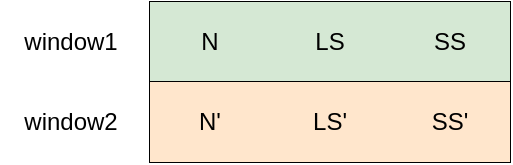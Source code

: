 <mxfile version="21.6.9" type="github">
  <diagram name="第 1 页" id="UVRSuo9Tai7BroNv_qva">
    <mxGraphModel dx="1149" dy="626" grid="1" gridSize="10" guides="1" tooltips="1" connect="1" arrows="1" fold="1" page="1" pageScale="1" pageWidth="827" pageHeight="1169" math="0" shadow="0">
      <root>
        <mxCell id="0" />
        <mxCell id="1" parent="0" />
        <mxCell id="4OfZf4OlKD3mbFEPeNKW-1" value="" style="shape=table;startSize=0;container=1;collapsible=0;childLayout=tableLayout;" vertex="1" parent="1">
          <mxGeometry x="130" y="360" width="180" height="40" as="geometry" />
        </mxCell>
        <mxCell id="4OfZf4OlKD3mbFEPeNKW-2" value="" style="shape=tableRow;horizontal=0;startSize=0;swimlaneHead=0;swimlaneBody=0;strokeColor=inherit;top=0;left=0;bottom=0;right=0;collapsible=0;dropTarget=0;fillColor=none;points=[[0,0.5],[1,0.5]];portConstraint=eastwest;" vertex="1" parent="4OfZf4OlKD3mbFEPeNKW-1">
          <mxGeometry width="180" height="40" as="geometry" />
        </mxCell>
        <mxCell id="4OfZf4OlKD3mbFEPeNKW-3" value="N" style="shape=partialRectangle;html=1;whiteSpace=wrap;connectable=0;strokeColor=#82b366;overflow=hidden;fillColor=#d5e8d4;top=0;left=0;bottom=0;right=0;pointerEvents=1;" vertex="1" parent="4OfZf4OlKD3mbFEPeNKW-2">
          <mxGeometry width="60" height="40" as="geometry">
            <mxRectangle width="60" height="40" as="alternateBounds" />
          </mxGeometry>
        </mxCell>
        <mxCell id="4OfZf4OlKD3mbFEPeNKW-4" value="LS" style="shape=partialRectangle;html=1;whiteSpace=wrap;connectable=0;strokeColor=#82b366;overflow=hidden;fillColor=#d5e8d4;top=0;left=0;bottom=0;right=0;pointerEvents=1;" vertex="1" parent="4OfZf4OlKD3mbFEPeNKW-2">
          <mxGeometry x="60" width="60" height="40" as="geometry">
            <mxRectangle width="60" height="40" as="alternateBounds" />
          </mxGeometry>
        </mxCell>
        <mxCell id="4OfZf4OlKD3mbFEPeNKW-5" value="SS" style="shape=partialRectangle;html=1;whiteSpace=wrap;connectable=0;strokeColor=#82b366;overflow=hidden;fillColor=#d5e8d4;top=0;left=0;bottom=0;right=0;pointerEvents=1;" vertex="1" parent="4OfZf4OlKD3mbFEPeNKW-2">
          <mxGeometry x="120" width="60" height="40" as="geometry">
            <mxRectangle width="60" height="40" as="alternateBounds" />
          </mxGeometry>
        </mxCell>
        <mxCell id="4OfZf4OlKD3mbFEPeNKW-6" value="" style="shape=table;startSize=0;container=1;collapsible=0;childLayout=tableLayout;" vertex="1" parent="1">
          <mxGeometry x="130" y="400" width="180" height="40" as="geometry" />
        </mxCell>
        <mxCell id="4OfZf4OlKD3mbFEPeNKW-7" value="" style="shape=tableRow;horizontal=0;startSize=0;swimlaneHead=0;swimlaneBody=0;strokeColor=inherit;top=0;left=0;bottom=0;right=0;collapsible=0;dropTarget=0;fillColor=none;points=[[0,0.5],[1,0.5]];portConstraint=eastwest;" vertex="1" parent="4OfZf4OlKD3mbFEPeNKW-6">
          <mxGeometry width="180" height="40" as="geometry" />
        </mxCell>
        <mxCell id="4OfZf4OlKD3mbFEPeNKW-8" value="N&#39;" style="shape=partialRectangle;html=1;whiteSpace=wrap;connectable=0;strokeColor=#d79b00;overflow=hidden;fillColor=#ffe6cc;top=0;left=0;bottom=0;right=0;pointerEvents=1;" vertex="1" parent="4OfZf4OlKD3mbFEPeNKW-7">
          <mxGeometry width="60" height="40" as="geometry">
            <mxRectangle width="60" height="40" as="alternateBounds" />
          </mxGeometry>
        </mxCell>
        <mxCell id="4OfZf4OlKD3mbFEPeNKW-9" value="LS&#39;" style="shape=partialRectangle;html=1;whiteSpace=wrap;connectable=0;strokeColor=#d79b00;overflow=hidden;fillColor=#ffe6cc;top=0;left=0;bottom=0;right=0;pointerEvents=1;" vertex="1" parent="4OfZf4OlKD3mbFEPeNKW-7">
          <mxGeometry x="60" width="60" height="40" as="geometry">
            <mxRectangle width="60" height="40" as="alternateBounds" />
          </mxGeometry>
        </mxCell>
        <mxCell id="4OfZf4OlKD3mbFEPeNKW-10" value="SS&#39;" style="shape=partialRectangle;html=1;whiteSpace=wrap;connectable=0;strokeColor=#d79b00;overflow=hidden;fillColor=#ffe6cc;top=0;left=0;bottom=0;right=0;pointerEvents=1;" vertex="1" parent="4OfZf4OlKD3mbFEPeNKW-7">
          <mxGeometry x="120" width="60" height="40" as="geometry">
            <mxRectangle width="60" height="40" as="alternateBounds" />
          </mxGeometry>
        </mxCell>
        <mxCell id="4OfZf4OlKD3mbFEPeNKW-11" value="window1" style="text;html=1;align=center;verticalAlign=middle;resizable=0;points=[];autosize=1;strokeColor=none;fillColor=none;" vertex="1" parent="1">
          <mxGeometry x="55" y="365" width="70" height="30" as="geometry" />
        </mxCell>
        <mxCell id="4OfZf4OlKD3mbFEPeNKW-12" value="window2" style="text;html=1;align=center;verticalAlign=middle;resizable=0;points=[];autosize=1;strokeColor=none;fillColor=none;" vertex="1" parent="1">
          <mxGeometry x="55" y="405" width="70" height="30" as="geometry" />
        </mxCell>
      </root>
    </mxGraphModel>
  </diagram>
</mxfile>
